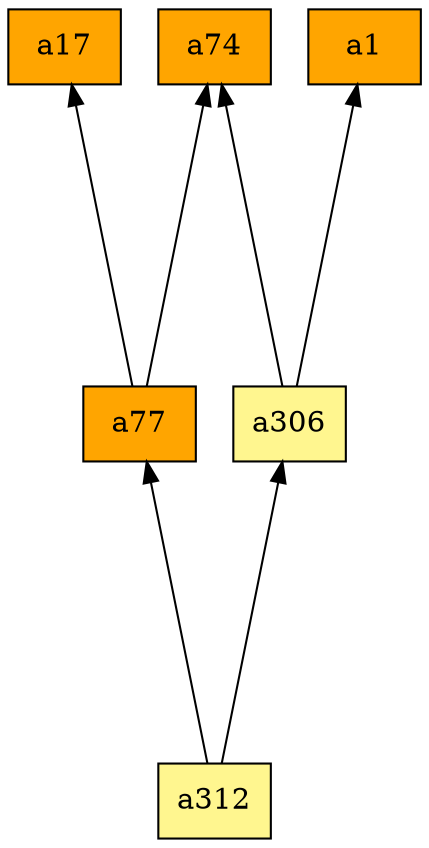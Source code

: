 digraph G {
rankdir=BT;ranksep="2.0";
"a1" [shape=record,fillcolor=orange,style=filled,label="{a1}"];
"a77" [shape=record,fillcolor=orange,style=filled,label="{a77}"];
"a306" [shape=record,fillcolor=khaki1,style=filled,label="{a306}"];
"a74" [shape=record,fillcolor=orange,style=filled,label="{a74}"];
"a312" [shape=record,fillcolor=khaki1,style=filled,label="{a312}"];
"a17" [shape=record,fillcolor=orange,style=filled,label="{a17}"];
"a77" -> "a74"
"a77" -> "a17"
"a306" -> "a1"
"a306" -> "a74"
"a312" -> "a306"
"a312" -> "a77"
}